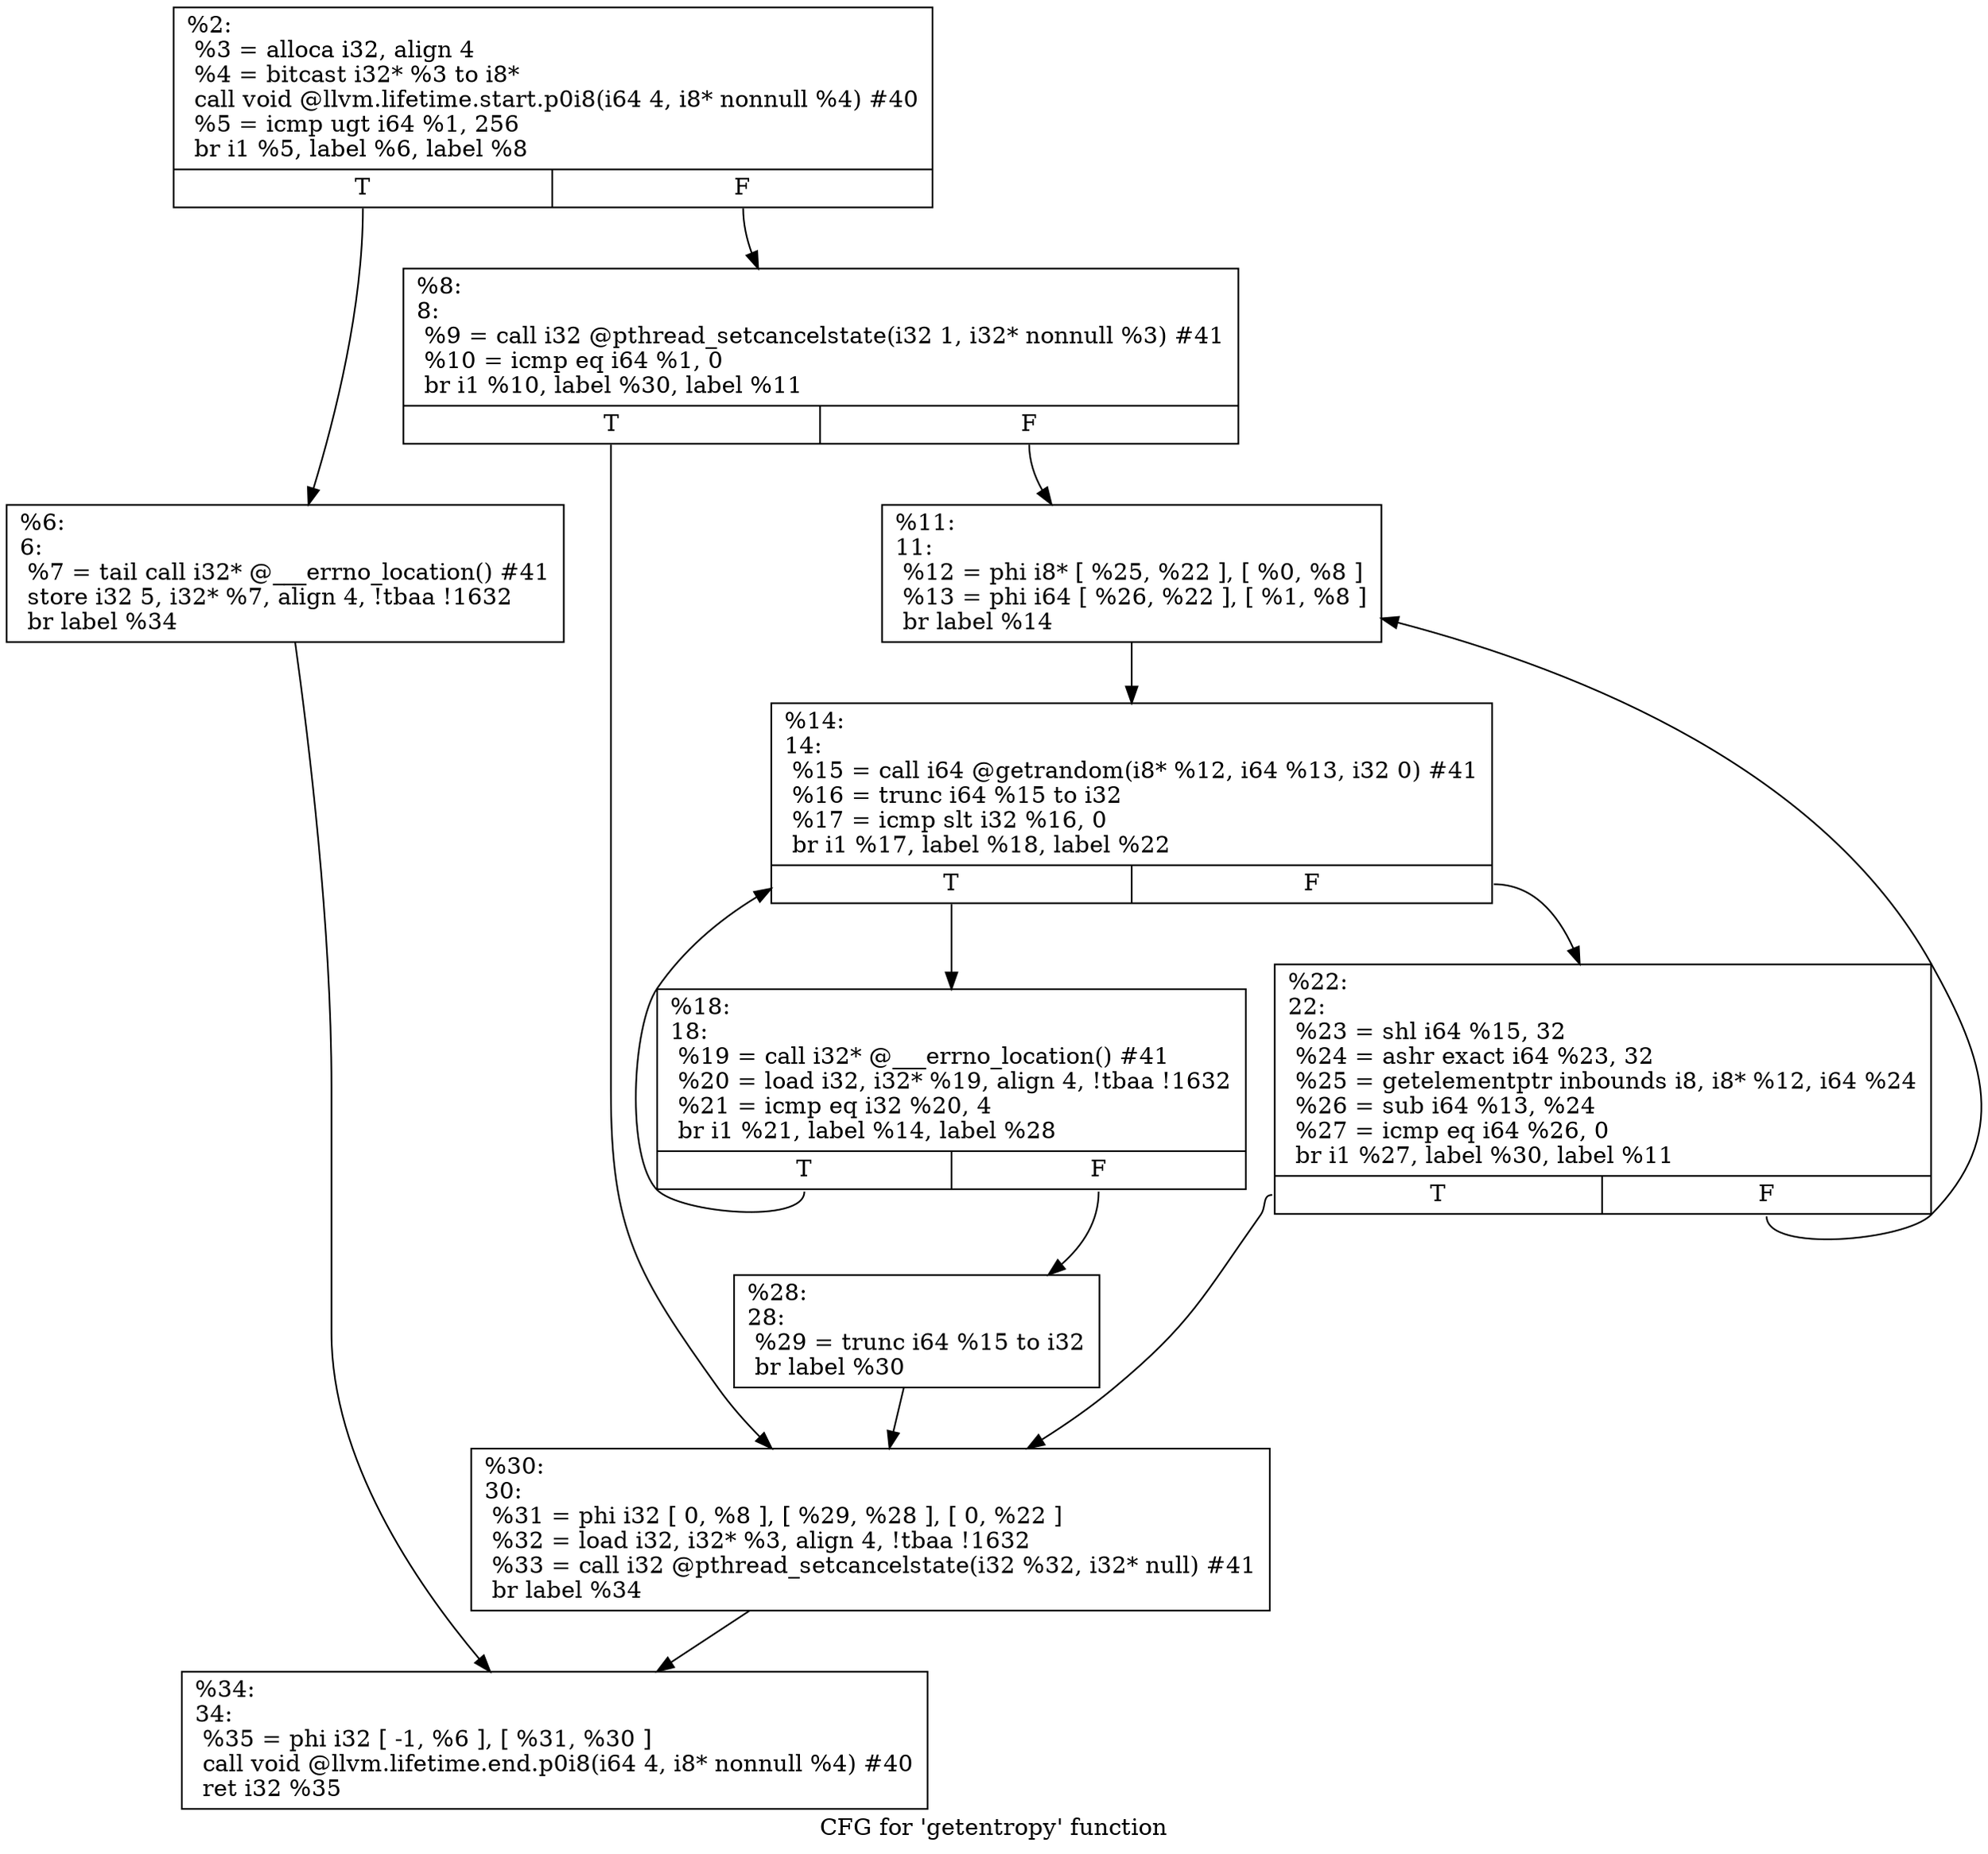 digraph "CFG for 'getentropy' function" {
	label="CFG for 'getentropy' function";

	Node0x1c4d790 [shape=record,label="{%2:\l  %3 = alloca i32, align 4\l  %4 = bitcast i32* %3 to i8*\l  call void @llvm.lifetime.start.p0i8(i64 4, i8* nonnull %4) #40\l  %5 = icmp ugt i64 %1, 256\l  br i1 %5, label %6, label %8\l|{<s0>T|<s1>F}}"];
	Node0x1c4d790:s0 -> Node0x1c4d7e0;
	Node0x1c4d790:s1 -> Node0x1c4dc60;
	Node0x1c4d7e0 [shape=record,label="{%6:\l6:                                                \l  %7 = tail call i32* @___errno_location() #41\l  store i32 5, i32* %7, align 4, !tbaa !1632\l  br label %34\l}"];
	Node0x1c4d7e0 -> Node0x1c4de90;
	Node0x1c4dc60 [shape=record,label="{%8:\l8:                                                \l  %9 = call i32 @pthread_setcancelstate(i32 1, i32* nonnull %3) #41\l  %10 = icmp eq i64 %1, 0\l  br i1 %10, label %30, label %11\l|{<s0>T|<s1>F}}"];
	Node0x1c4dc60:s0 -> Node0x1c4de40;
	Node0x1c4dc60:s1 -> Node0x1c4dcb0;
	Node0x1c4dcb0 [shape=record,label="{%11:\l11:                                               \l  %12 = phi i8* [ %25, %22 ], [ %0, %8 ]\l  %13 = phi i64 [ %26, %22 ], [ %1, %8 ]\l  br label %14\l}"];
	Node0x1c4dcb0 -> Node0x1c4dd00;
	Node0x1c4dd00 [shape=record,label="{%14:\l14:                                               \l  %15 = call i64 @getrandom(i8* %12, i64 %13, i32 0) #41\l  %16 = trunc i64 %15 to i32\l  %17 = icmp slt i32 %16, 0\l  br i1 %17, label %18, label %22\l|{<s0>T|<s1>F}}"];
	Node0x1c4dd00:s0 -> Node0x1c4dd50;
	Node0x1c4dd00:s1 -> Node0x1c4dda0;
	Node0x1c4dd50 [shape=record,label="{%18:\l18:                                               \l  %19 = call i32* @___errno_location() #41\l  %20 = load i32, i32* %19, align 4, !tbaa !1632\l  %21 = icmp eq i32 %20, 4\l  br i1 %21, label %14, label %28\l|{<s0>T|<s1>F}}"];
	Node0x1c4dd50:s0 -> Node0x1c4dd00;
	Node0x1c4dd50:s1 -> Node0x1c4ddf0;
	Node0x1c4dda0 [shape=record,label="{%22:\l22:                                               \l  %23 = shl i64 %15, 32\l  %24 = ashr exact i64 %23, 32\l  %25 = getelementptr inbounds i8, i8* %12, i64 %24\l  %26 = sub i64 %13, %24\l  %27 = icmp eq i64 %26, 0\l  br i1 %27, label %30, label %11\l|{<s0>T|<s1>F}}"];
	Node0x1c4dda0:s0 -> Node0x1c4de40;
	Node0x1c4dda0:s1 -> Node0x1c4dcb0;
	Node0x1c4ddf0 [shape=record,label="{%28:\l28:                                               \l  %29 = trunc i64 %15 to i32\l  br label %30\l}"];
	Node0x1c4ddf0 -> Node0x1c4de40;
	Node0x1c4de40 [shape=record,label="{%30:\l30:                                               \l  %31 = phi i32 [ 0, %8 ], [ %29, %28 ], [ 0, %22 ]\l  %32 = load i32, i32* %3, align 4, !tbaa !1632\l  %33 = call i32 @pthread_setcancelstate(i32 %32, i32* null) #41\l  br label %34\l}"];
	Node0x1c4de40 -> Node0x1c4de90;
	Node0x1c4de90 [shape=record,label="{%34:\l34:                                               \l  %35 = phi i32 [ -1, %6 ], [ %31, %30 ]\l  call void @llvm.lifetime.end.p0i8(i64 4, i8* nonnull %4) #40\l  ret i32 %35\l}"];
}
